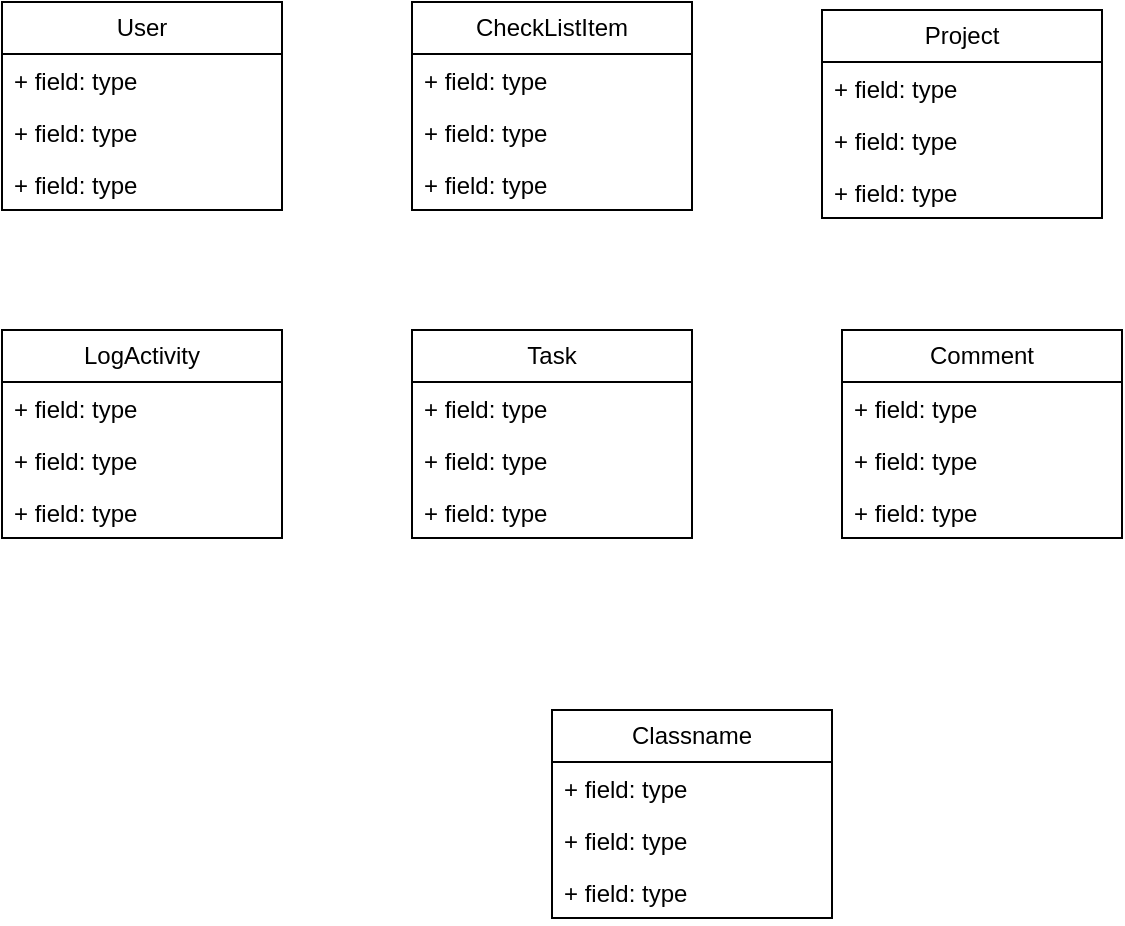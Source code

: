 <mxfile version="28.2.5">
  <diagram name="Page-1" id="92WkFM_qNbLCSPUd6U2H">
    <mxGraphModel dx="1507" dy="629" grid="1" gridSize="10" guides="1" tooltips="1" connect="1" arrows="1" fold="1" page="1" pageScale="1" pageWidth="850" pageHeight="1100" math="0" shadow="0">
      <root>
        <mxCell id="0" />
        <mxCell id="1" parent="0" />
        <mxCell id="DQPcPafVWwLdv_C6tWOh-2" value="&lt;div&gt;User&lt;/div&gt;" style="swimlane;fontStyle=0;childLayout=stackLayout;horizontal=1;startSize=26;fillColor=none;horizontalStack=0;resizeParent=1;resizeParentMax=0;resizeLast=0;collapsible=1;marginBottom=0;whiteSpace=wrap;html=1;" vertex="1" parent="1">
          <mxGeometry x="80" y="106" width="140" height="104" as="geometry" />
        </mxCell>
        <mxCell id="DQPcPafVWwLdv_C6tWOh-3" value="+ field: type" style="text;strokeColor=none;fillColor=none;align=left;verticalAlign=top;spacingLeft=4;spacingRight=4;overflow=hidden;rotatable=0;points=[[0,0.5],[1,0.5]];portConstraint=eastwest;whiteSpace=wrap;html=1;" vertex="1" parent="DQPcPafVWwLdv_C6tWOh-2">
          <mxGeometry y="26" width="140" height="26" as="geometry" />
        </mxCell>
        <mxCell id="DQPcPafVWwLdv_C6tWOh-4" value="+ field: type" style="text;strokeColor=none;fillColor=none;align=left;verticalAlign=top;spacingLeft=4;spacingRight=4;overflow=hidden;rotatable=0;points=[[0,0.5],[1,0.5]];portConstraint=eastwest;whiteSpace=wrap;html=1;" vertex="1" parent="DQPcPafVWwLdv_C6tWOh-2">
          <mxGeometry y="52" width="140" height="26" as="geometry" />
        </mxCell>
        <mxCell id="DQPcPafVWwLdv_C6tWOh-5" value="+ field: type" style="text;strokeColor=none;fillColor=none;align=left;verticalAlign=top;spacingLeft=4;spacingRight=4;overflow=hidden;rotatable=0;points=[[0,0.5],[1,0.5]];portConstraint=eastwest;whiteSpace=wrap;html=1;" vertex="1" parent="DQPcPafVWwLdv_C6tWOh-2">
          <mxGeometry y="78" width="140" height="26" as="geometry" />
        </mxCell>
        <mxCell id="DQPcPafVWwLdv_C6tWOh-6" value="&lt;div&gt;Task&lt;/div&gt;" style="swimlane;fontStyle=0;childLayout=stackLayout;horizontal=1;startSize=26;fillColor=none;horizontalStack=0;resizeParent=1;resizeParentMax=0;resizeLast=0;collapsible=1;marginBottom=0;whiteSpace=wrap;html=1;" vertex="1" parent="1">
          <mxGeometry x="285" y="270" width="140" height="104" as="geometry" />
        </mxCell>
        <mxCell id="DQPcPafVWwLdv_C6tWOh-7" value="+ field: type" style="text;strokeColor=none;fillColor=none;align=left;verticalAlign=top;spacingLeft=4;spacingRight=4;overflow=hidden;rotatable=0;points=[[0,0.5],[1,0.5]];portConstraint=eastwest;whiteSpace=wrap;html=1;" vertex="1" parent="DQPcPafVWwLdv_C6tWOh-6">
          <mxGeometry y="26" width="140" height="26" as="geometry" />
        </mxCell>
        <mxCell id="DQPcPafVWwLdv_C6tWOh-8" value="+ field: type" style="text;strokeColor=none;fillColor=none;align=left;verticalAlign=top;spacingLeft=4;spacingRight=4;overflow=hidden;rotatable=0;points=[[0,0.5],[1,0.5]];portConstraint=eastwest;whiteSpace=wrap;html=1;" vertex="1" parent="DQPcPafVWwLdv_C6tWOh-6">
          <mxGeometry y="52" width="140" height="26" as="geometry" />
        </mxCell>
        <mxCell id="DQPcPafVWwLdv_C6tWOh-9" value="+ field: type" style="text;strokeColor=none;fillColor=none;align=left;verticalAlign=top;spacingLeft=4;spacingRight=4;overflow=hidden;rotatable=0;points=[[0,0.5],[1,0.5]];portConstraint=eastwest;whiteSpace=wrap;html=1;" vertex="1" parent="DQPcPafVWwLdv_C6tWOh-6">
          <mxGeometry y="78" width="140" height="26" as="geometry" />
        </mxCell>
        <mxCell id="DQPcPafVWwLdv_C6tWOh-10" value="Project" style="swimlane;fontStyle=0;childLayout=stackLayout;horizontal=1;startSize=26;fillColor=none;horizontalStack=0;resizeParent=1;resizeParentMax=0;resizeLast=0;collapsible=1;marginBottom=0;whiteSpace=wrap;html=1;" vertex="1" parent="1">
          <mxGeometry x="490" y="110" width="140" height="104" as="geometry" />
        </mxCell>
        <mxCell id="DQPcPafVWwLdv_C6tWOh-11" value="+ field: type" style="text;strokeColor=none;fillColor=none;align=left;verticalAlign=top;spacingLeft=4;spacingRight=4;overflow=hidden;rotatable=0;points=[[0,0.5],[1,0.5]];portConstraint=eastwest;whiteSpace=wrap;html=1;" vertex="1" parent="DQPcPafVWwLdv_C6tWOh-10">
          <mxGeometry y="26" width="140" height="26" as="geometry" />
        </mxCell>
        <mxCell id="DQPcPafVWwLdv_C6tWOh-12" value="+ field: type" style="text;strokeColor=none;fillColor=none;align=left;verticalAlign=top;spacingLeft=4;spacingRight=4;overflow=hidden;rotatable=0;points=[[0,0.5],[1,0.5]];portConstraint=eastwest;whiteSpace=wrap;html=1;" vertex="1" parent="DQPcPafVWwLdv_C6tWOh-10">
          <mxGeometry y="52" width="140" height="26" as="geometry" />
        </mxCell>
        <mxCell id="DQPcPafVWwLdv_C6tWOh-13" value="+ field: type" style="text;strokeColor=none;fillColor=none;align=left;verticalAlign=top;spacingLeft=4;spacingRight=4;overflow=hidden;rotatable=0;points=[[0,0.5],[1,0.5]];portConstraint=eastwest;whiteSpace=wrap;html=1;" vertex="1" parent="DQPcPafVWwLdv_C6tWOh-10">
          <mxGeometry y="78" width="140" height="26" as="geometry" />
        </mxCell>
        <mxCell id="DQPcPafVWwLdv_C6tWOh-14" value="LogActivity" style="swimlane;fontStyle=0;childLayout=stackLayout;horizontal=1;startSize=26;fillColor=none;horizontalStack=0;resizeParent=1;resizeParentMax=0;resizeLast=0;collapsible=1;marginBottom=0;whiteSpace=wrap;html=1;" vertex="1" parent="1">
          <mxGeometry x="80" y="270" width="140" height="104" as="geometry" />
        </mxCell>
        <mxCell id="DQPcPafVWwLdv_C6tWOh-15" value="+ field: type" style="text;strokeColor=none;fillColor=none;align=left;verticalAlign=top;spacingLeft=4;spacingRight=4;overflow=hidden;rotatable=0;points=[[0,0.5],[1,0.5]];portConstraint=eastwest;whiteSpace=wrap;html=1;" vertex="1" parent="DQPcPafVWwLdv_C6tWOh-14">
          <mxGeometry y="26" width="140" height="26" as="geometry" />
        </mxCell>
        <mxCell id="DQPcPafVWwLdv_C6tWOh-16" value="+ field: type" style="text;strokeColor=none;fillColor=none;align=left;verticalAlign=top;spacingLeft=4;spacingRight=4;overflow=hidden;rotatable=0;points=[[0,0.5],[1,0.5]];portConstraint=eastwest;whiteSpace=wrap;html=1;" vertex="1" parent="DQPcPafVWwLdv_C6tWOh-14">
          <mxGeometry y="52" width="140" height="26" as="geometry" />
        </mxCell>
        <mxCell id="DQPcPafVWwLdv_C6tWOh-17" value="+ field: type" style="text;strokeColor=none;fillColor=none;align=left;verticalAlign=top;spacingLeft=4;spacingRight=4;overflow=hidden;rotatable=0;points=[[0,0.5],[1,0.5]];portConstraint=eastwest;whiteSpace=wrap;html=1;" vertex="1" parent="DQPcPafVWwLdv_C6tWOh-14">
          <mxGeometry y="78" width="140" height="26" as="geometry" />
        </mxCell>
        <mxCell id="DQPcPafVWwLdv_C6tWOh-18" value="Comment" style="swimlane;fontStyle=0;childLayout=stackLayout;horizontal=1;startSize=26;fillColor=none;horizontalStack=0;resizeParent=1;resizeParentMax=0;resizeLast=0;collapsible=1;marginBottom=0;whiteSpace=wrap;html=1;" vertex="1" parent="1">
          <mxGeometry x="500" y="270" width="140" height="104" as="geometry" />
        </mxCell>
        <mxCell id="DQPcPafVWwLdv_C6tWOh-19" value="+ field: type" style="text;strokeColor=none;fillColor=none;align=left;verticalAlign=top;spacingLeft=4;spacingRight=4;overflow=hidden;rotatable=0;points=[[0,0.5],[1,0.5]];portConstraint=eastwest;whiteSpace=wrap;html=1;" vertex="1" parent="DQPcPafVWwLdv_C6tWOh-18">
          <mxGeometry y="26" width="140" height="26" as="geometry" />
        </mxCell>
        <mxCell id="DQPcPafVWwLdv_C6tWOh-20" value="+ field: type" style="text;strokeColor=none;fillColor=none;align=left;verticalAlign=top;spacingLeft=4;spacingRight=4;overflow=hidden;rotatable=0;points=[[0,0.5],[1,0.5]];portConstraint=eastwest;whiteSpace=wrap;html=1;" vertex="1" parent="DQPcPafVWwLdv_C6tWOh-18">
          <mxGeometry y="52" width="140" height="26" as="geometry" />
        </mxCell>
        <mxCell id="DQPcPafVWwLdv_C6tWOh-21" value="+ field: type" style="text;strokeColor=none;fillColor=none;align=left;verticalAlign=top;spacingLeft=4;spacingRight=4;overflow=hidden;rotatable=0;points=[[0,0.5],[1,0.5]];portConstraint=eastwest;whiteSpace=wrap;html=1;" vertex="1" parent="DQPcPafVWwLdv_C6tWOh-18">
          <mxGeometry y="78" width="140" height="26" as="geometry" />
        </mxCell>
        <mxCell id="DQPcPafVWwLdv_C6tWOh-22" value="&lt;div&gt;CheckListItem&lt;/div&gt;" style="swimlane;fontStyle=0;childLayout=stackLayout;horizontal=1;startSize=26;fillColor=none;horizontalStack=0;resizeParent=1;resizeParentMax=0;resizeLast=0;collapsible=1;marginBottom=0;whiteSpace=wrap;html=1;" vertex="1" parent="1">
          <mxGeometry x="285" y="106" width="140" height="104" as="geometry" />
        </mxCell>
        <mxCell id="DQPcPafVWwLdv_C6tWOh-23" value="+ field: type" style="text;strokeColor=none;fillColor=none;align=left;verticalAlign=top;spacingLeft=4;spacingRight=4;overflow=hidden;rotatable=0;points=[[0,0.5],[1,0.5]];portConstraint=eastwest;whiteSpace=wrap;html=1;" vertex="1" parent="DQPcPafVWwLdv_C6tWOh-22">
          <mxGeometry y="26" width="140" height="26" as="geometry" />
        </mxCell>
        <mxCell id="DQPcPafVWwLdv_C6tWOh-24" value="+ field: type" style="text;strokeColor=none;fillColor=none;align=left;verticalAlign=top;spacingLeft=4;spacingRight=4;overflow=hidden;rotatable=0;points=[[0,0.5],[1,0.5]];portConstraint=eastwest;whiteSpace=wrap;html=1;" vertex="1" parent="DQPcPafVWwLdv_C6tWOh-22">
          <mxGeometry y="52" width="140" height="26" as="geometry" />
        </mxCell>
        <mxCell id="DQPcPafVWwLdv_C6tWOh-25" value="+ field: type" style="text;strokeColor=none;fillColor=none;align=left;verticalAlign=top;spacingLeft=4;spacingRight=4;overflow=hidden;rotatable=0;points=[[0,0.5],[1,0.5]];portConstraint=eastwest;whiteSpace=wrap;html=1;" vertex="1" parent="DQPcPafVWwLdv_C6tWOh-22">
          <mxGeometry y="78" width="140" height="26" as="geometry" />
        </mxCell>
        <mxCell id="DQPcPafVWwLdv_C6tWOh-26" value="Classname" style="swimlane;fontStyle=0;childLayout=stackLayout;horizontal=1;startSize=26;fillColor=none;horizontalStack=0;resizeParent=1;resizeParentMax=0;resizeLast=0;collapsible=1;marginBottom=0;whiteSpace=wrap;html=1;" vertex="1" parent="1">
          <mxGeometry x="355" y="460" width="140" height="104" as="geometry" />
        </mxCell>
        <mxCell id="DQPcPafVWwLdv_C6tWOh-27" value="+ field: type" style="text;strokeColor=none;fillColor=none;align=left;verticalAlign=top;spacingLeft=4;spacingRight=4;overflow=hidden;rotatable=0;points=[[0,0.5],[1,0.5]];portConstraint=eastwest;whiteSpace=wrap;html=1;" vertex="1" parent="DQPcPafVWwLdv_C6tWOh-26">
          <mxGeometry y="26" width="140" height="26" as="geometry" />
        </mxCell>
        <mxCell id="DQPcPafVWwLdv_C6tWOh-28" value="+ field: type" style="text;strokeColor=none;fillColor=none;align=left;verticalAlign=top;spacingLeft=4;spacingRight=4;overflow=hidden;rotatable=0;points=[[0,0.5],[1,0.5]];portConstraint=eastwest;whiteSpace=wrap;html=1;" vertex="1" parent="DQPcPafVWwLdv_C6tWOh-26">
          <mxGeometry y="52" width="140" height="26" as="geometry" />
        </mxCell>
        <mxCell id="DQPcPafVWwLdv_C6tWOh-29" value="+ field: type" style="text;strokeColor=none;fillColor=none;align=left;verticalAlign=top;spacingLeft=4;spacingRight=4;overflow=hidden;rotatable=0;points=[[0,0.5],[1,0.5]];portConstraint=eastwest;whiteSpace=wrap;html=1;" vertex="1" parent="DQPcPafVWwLdv_C6tWOh-26">
          <mxGeometry y="78" width="140" height="26" as="geometry" />
        </mxCell>
      </root>
    </mxGraphModel>
  </diagram>
</mxfile>
